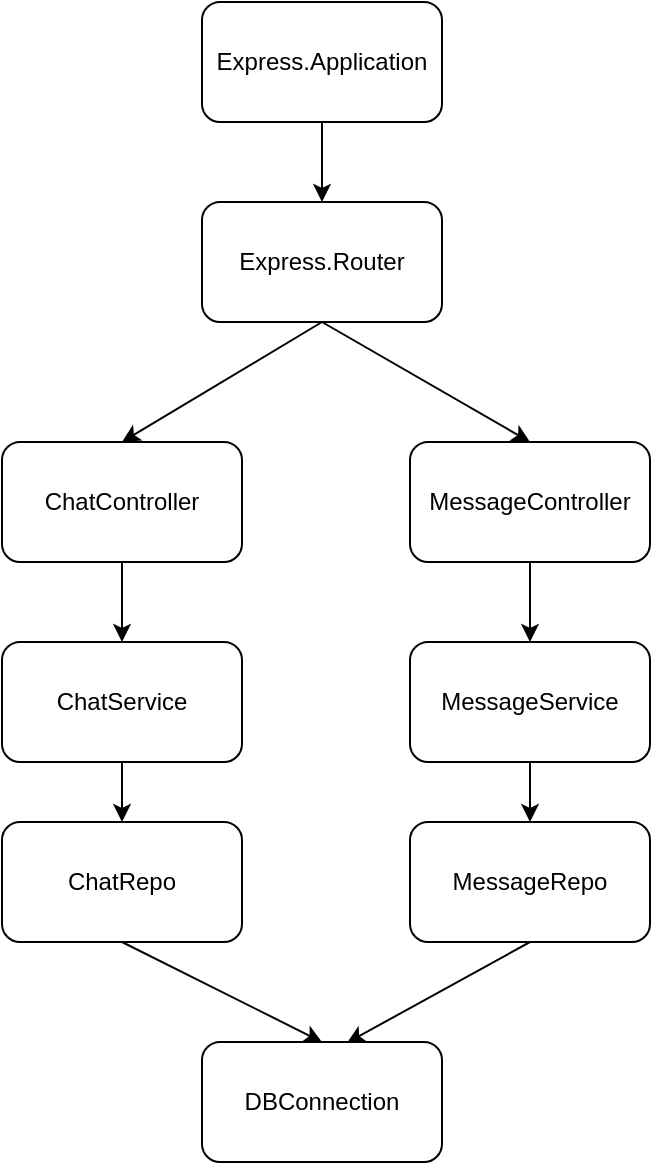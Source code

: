 <mxfile version="20.0.2" type="github">
  <diagram id="C5RBs43oDa-KdzZeNtuy" name="Page-1">
    <mxGraphModel dx="1483" dy="781" grid="1" gridSize="10" guides="1" tooltips="1" connect="1" arrows="1" fold="1" page="1" pageScale="1" pageWidth="827" pageHeight="1169" math="0" shadow="0">
      <root>
        <mxCell id="WIyWlLk6GJQsqaUBKTNV-0" />
        <mxCell id="WIyWlLk6GJQsqaUBKTNV-1" parent="WIyWlLk6GJQsqaUBKTNV-0" />
        <mxCell id="Mv2Y7xAb0pB-pXdnePM0-0" value="DBConnection" style="rounded=1;whiteSpace=wrap;html=1;" vertex="1" parent="WIyWlLk6GJQsqaUBKTNV-1">
          <mxGeometry x="310" y="1060" width="120" height="60" as="geometry" />
        </mxCell>
        <mxCell id="Mv2Y7xAb0pB-pXdnePM0-1" value="ChatRepo" style="rounded=1;whiteSpace=wrap;html=1;" vertex="1" parent="WIyWlLk6GJQsqaUBKTNV-1">
          <mxGeometry x="210" y="950" width="120" height="60" as="geometry" />
        </mxCell>
        <mxCell id="Mv2Y7xAb0pB-pXdnePM0-2" value="MessageService" style="rounded=1;whiteSpace=wrap;html=1;" vertex="1" parent="WIyWlLk6GJQsqaUBKTNV-1">
          <mxGeometry x="414" y="860" width="120" height="60" as="geometry" />
        </mxCell>
        <mxCell id="Mv2Y7xAb0pB-pXdnePM0-3" value="MessageRepo" style="rounded=1;whiteSpace=wrap;html=1;" vertex="1" parent="WIyWlLk6GJQsqaUBKTNV-1">
          <mxGeometry x="414" y="950" width="120" height="60" as="geometry" />
        </mxCell>
        <mxCell id="Mv2Y7xAb0pB-pXdnePM0-4" value="ChatController" style="rounded=1;whiteSpace=wrap;html=1;" vertex="1" parent="WIyWlLk6GJQsqaUBKTNV-1">
          <mxGeometry x="210" y="760" width="120" height="60" as="geometry" />
        </mxCell>
        <mxCell id="Mv2Y7xAb0pB-pXdnePM0-5" value="ChatService" style="rounded=1;whiteSpace=wrap;html=1;" vertex="1" parent="WIyWlLk6GJQsqaUBKTNV-1">
          <mxGeometry x="210" y="860" width="120" height="60" as="geometry" />
        </mxCell>
        <mxCell id="Mv2Y7xAb0pB-pXdnePM0-6" value="MessageController" style="rounded=1;whiteSpace=wrap;html=1;" vertex="1" parent="WIyWlLk6GJQsqaUBKTNV-1">
          <mxGeometry x="414" y="760" width="120" height="60" as="geometry" />
        </mxCell>
        <mxCell id="Mv2Y7xAb0pB-pXdnePM0-7" value="Express.Router" style="rounded=1;whiteSpace=wrap;html=1;" vertex="1" parent="WIyWlLk6GJQsqaUBKTNV-1">
          <mxGeometry x="310" y="640" width="120" height="60" as="geometry" />
        </mxCell>
        <mxCell id="Mv2Y7xAb0pB-pXdnePM0-8" value="" style="endArrow=classic;html=1;rounded=0;entryX=0.5;entryY=0;entryDx=0;entryDy=0;exitX=0.5;exitY=1;exitDx=0;exitDy=0;" edge="1" parent="WIyWlLk6GJQsqaUBKTNV-1" source="Mv2Y7xAb0pB-pXdnePM0-1" target="Mv2Y7xAb0pB-pXdnePM0-0">
          <mxGeometry width="50" height="50" relative="1" as="geometry">
            <mxPoint x="380" y="940" as="sourcePoint" />
            <mxPoint x="430" y="890" as="targetPoint" />
          </mxGeometry>
        </mxCell>
        <mxCell id="Mv2Y7xAb0pB-pXdnePM0-9" value="" style="endArrow=classic;html=1;rounded=0;exitX=0.5;exitY=1;exitDx=0;exitDy=0;entryX=0.5;entryY=0;entryDx=0;entryDy=0;" edge="1" parent="WIyWlLk6GJQsqaUBKTNV-1" source="Mv2Y7xAb0pB-pXdnePM0-4" target="Mv2Y7xAb0pB-pXdnePM0-5">
          <mxGeometry width="50" height="50" relative="1" as="geometry">
            <mxPoint x="380" y="940" as="sourcePoint" />
            <mxPoint x="430" y="890" as="targetPoint" />
          </mxGeometry>
        </mxCell>
        <mxCell id="Mv2Y7xAb0pB-pXdnePM0-10" value="" style="endArrow=classic;html=1;rounded=0;entryX=0.5;entryY=0;entryDx=0;entryDy=0;exitX=0.5;exitY=1;exitDx=0;exitDy=0;" edge="1" parent="WIyWlLk6GJQsqaUBKTNV-1" source="Mv2Y7xAb0pB-pXdnePM0-2" target="Mv2Y7xAb0pB-pXdnePM0-3">
          <mxGeometry width="50" height="50" relative="1" as="geometry">
            <mxPoint x="380" y="940" as="sourcePoint" />
            <mxPoint x="430" y="890" as="targetPoint" />
          </mxGeometry>
        </mxCell>
        <mxCell id="Mv2Y7xAb0pB-pXdnePM0-11" value="" style="endArrow=classic;html=1;rounded=0;exitX=0.5;exitY=1;exitDx=0;exitDy=0;entryX=0.5;entryY=0;entryDx=0;entryDy=0;" edge="1" parent="WIyWlLk6GJQsqaUBKTNV-1" source="Mv2Y7xAb0pB-pXdnePM0-5" target="Mv2Y7xAb0pB-pXdnePM0-1">
          <mxGeometry width="50" height="50" relative="1" as="geometry">
            <mxPoint x="380" y="940" as="sourcePoint" />
            <mxPoint x="430" y="890" as="targetPoint" />
          </mxGeometry>
        </mxCell>
        <mxCell id="Mv2Y7xAb0pB-pXdnePM0-12" value="" style="endArrow=classic;html=1;rounded=0;exitX=0.5;exitY=1;exitDx=0;exitDy=0;entryX=0.604;entryY=0.007;entryDx=0;entryDy=0;entryPerimeter=0;" edge="1" parent="WIyWlLk6GJQsqaUBKTNV-1" source="Mv2Y7xAb0pB-pXdnePM0-3" target="Mv2Y7xAb0pB-pXdnePM0-0">
          <mxGeometry width="50" height="50" relative="1" as="geometry">
            <mxPoint x="380" y="940" as="sourcePoint" />
            <mxPoint x="430" y="890" as="targetPoint" />
          </mxGeometry>
        </mxCell>
        <mxCell id="Mv2Y7xAb0pB-pXdnePM0-13" value="" style="endArrow=classic;html=1;rounded=0;exitX=0.5;exitY=1;exitDx=0;exitDy=0;entryX=0.5;entryY=0;entryDx=0;entryDy=0;" edge="1" parent="WIyWlLk6GJQsqaUBKTNV-1" source="Mv2Y7xAb0pB-pXdnePM0-6" target="Mv2Y7xAb0pB-pXdnePM0-2">
          <mxGeometry width="50" height="50" relative="1" as="geometry">
            <mxPoint x="380" y="940" as="sourcePoint" />
            <mxPoint x="430" y="890" as="targetPoint" />
          </mxGeometry>
        </mxCell>
        <mxCell id="Mv2Y7xAb0pB-pXdnePM0-14" value="" style="endArrow=classic;html=1;rounded=0;exitX=0.5;exitY=1;exitDx=0;exitDy=0;entryX=0.5;entryY=0;entryDx=0;entryDy=0;" edge="1" parent="WIyWlLk6GJQsqaUBKTNV-1" source="Mv2Y7xAb0pB-pXdnePM0-7" target="Mv2Y7xAb0pB-pXdnePM0-4">
          <mxGeometry width="50" height="50" relative="1" as="geometry">
            <mxPoint x="380" y="940" as="sourcePoint" />
            <mxPoint x="430" y="890" as="targetPoint" />
          </mxGeometry>
        </mxCell>
        <mxCell id="Mv2Y7xAb0pB-pXdnePM0-15" value="" style="endArrow=classic;html=1;rounded=0;exitX=0.5;exitY=1;exitDx=0;exitDy=0;entryX=0.5;entryY=0;entryDx=0;entryDy=0;" edge="1" parent="WIyWlLk6GJQsqaUBKTNV-1" source="Mv2Y7xAb0pB-pXdnePM0-7" target="Mv2Y7xAb0pB-pXdnePM0-6">
          <mxGeometry width="50" height="50" relative="1" as="geometry">
            <mxPoint x="380" y="940" as="sourcePoint" />
            <mxPoint x="430" y="890" as="targetPoint" />
          </mxGeometry>
        </mxCell>
        <mxCell id="Mv2Y7xAb0pB-pXdnePM0-16" value="Express.Application" style="rounded=1;whiteSpace=wrap;html=1;" vertex="1" parent="WIyWlLk6GJQsqaUBKTNV-1">
          <mxGeometry x="310" y="540" width="120" height="60" as="geometry" />
        </mxCell>
        <mxCell id="Mv2Y7xAb0pB-pXdnePM0-17" value="" style="endArrow=classic;html=1;rounded=0;exitX=0.5;exitY=1;exitDx=0;exitDy=0;entryX=0.5;entryY=0;entryDx=0;entryDy=0;" edge="1" parent="WIyWlLk6GJQsqaUBKTNV-1" source="Mv2Y7xAb0pB-pXdnePM0-16" target="Mv2Y7xAb0pB-pXdnePM0-7">
          <mxGeometry width="50" height="50" relative="1" as="geometry">
            <mxPoint x="380" y="510" as="sourcePoint" />
            <mxPoint x="430" y="460" as="targetPoint" />
          </mxGeometry>
        </mxCell>
      </root>
    </mxGraphModel>
  </diagram>
</mxfile>
